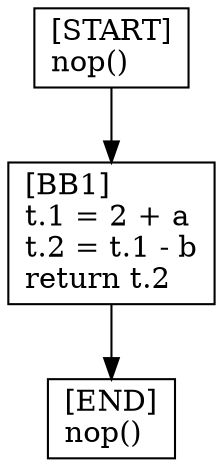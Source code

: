 digraph {
  node [shape=box]
  END [label="[END]\lnop()\l"];
  START [label="[START]\lnop()\l"];
  BB1 [label="[BB1]\lt.1 = 2 + a\lt.2 = t.1 - b\lreturn t.2\l"];
  START -> BB1;
  BB1 -> END;
}
